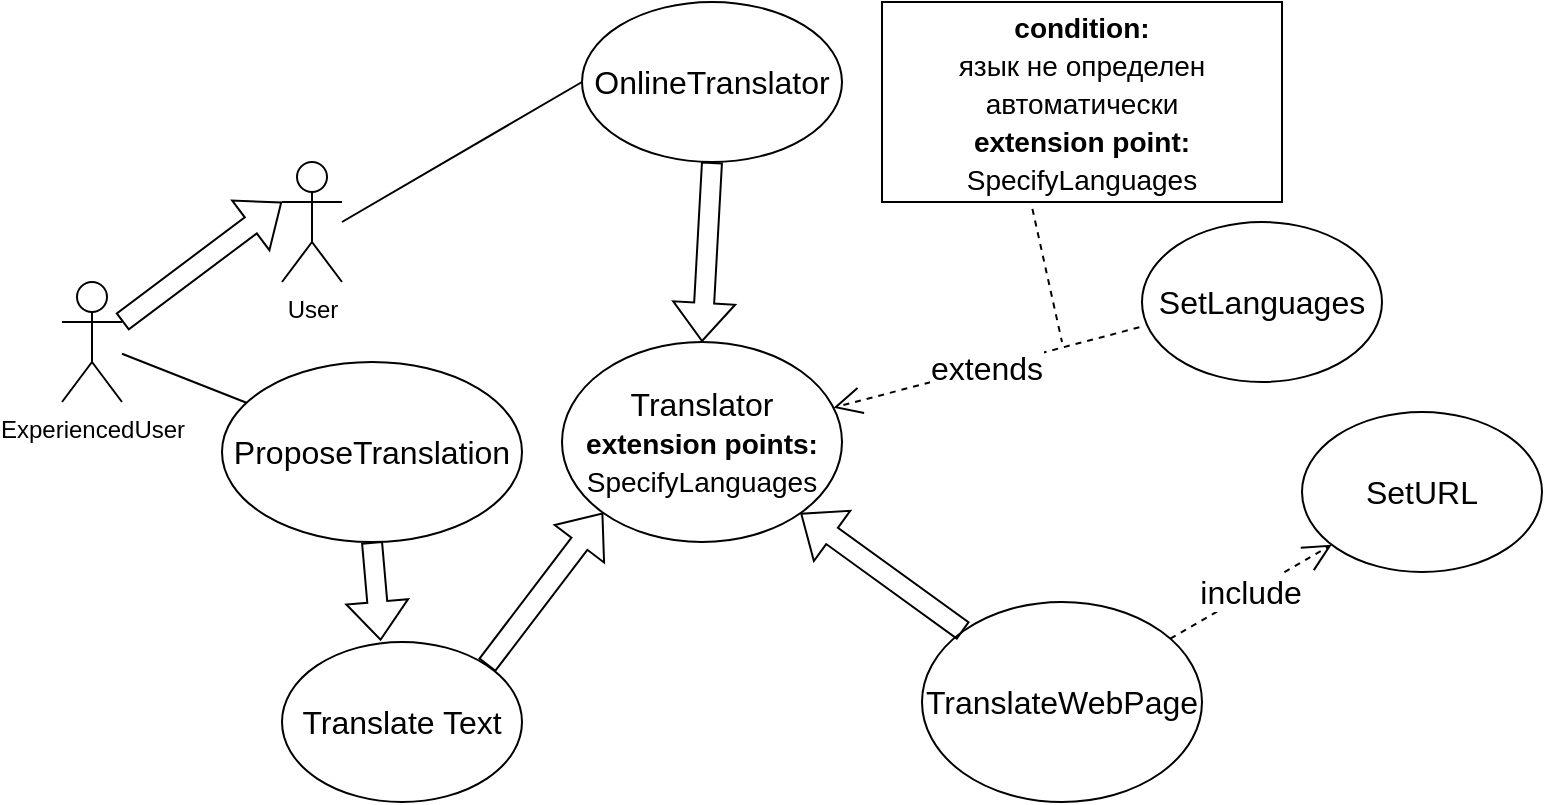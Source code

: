 <mxfile version="20.3.6" type="device"><diagram id="C5RBs43oDa-KdzZeNtuy" name="Page-1"><mxGraphModel dx="782" dy="436" grid="1" gridSize="10" guides="1" tooltips="1" connect="1" arrows="1" fold="1" page="1" pageScale="1" pageWidth="827" pageHeight="1169" math="0" shadow="0"><root><mxCell id="WIyWlLk6GJQsqaUBKTNV-0"/><mxCell id="WIyWlLk6GJQsqaUBKTNV-1" parent="WIyWlLk6GJQsqaUBKTNV-0"/><mxCell id="QViuJ1cYRbkGiKtdCdK4-0" value="User" style="shape=umlActor;verticalLabelPosition=bottom;verticalAlign=top;html=1;outlineConnect=0;" vertex="1" parent="WIyWlLk6GJQsqaUBKTNV-1"><mxGeometry x="170" y="230" width="30" height="60" as="geometry"/></mxCell><mxCell id="QViuJ1cYRbkGiKtdCdK4-3" value="&lt;font style=&quot;font-size: 16px;&quot;&gt;OnlineTranslator&lt;/font&gt;" style="ellipse;whiteSpace=wrap;html=1;" vertex="1" parent="WIyWlLk6GJQsqaUBKTNV-1"><mxGeometry x="320" y="150" width="130" height="80" as="geometry"/></mxCell><mxCell id="QViuJ1cYRbkGiKtdCdK4-7" value="" style="endArrow=none;html=1;rounded=0;fontSize=16;entryX=0;entryY=0.5;entryDx=0;entryDy=0;" edge="1" parent="WIyWlLk6GJQsqaUBKTNV-1" target="QViuJ1cYRbkGiKtdCdK4-3"><mxGeometry width="50" height="50" relative="1" as="geometry"><mxPoint x="200" y="260" as="sourcePoint"/><mxPoint x="340" y="190" as="targetPoint"/></mxGeometry></mxCell><mxCell id="QViuJ1cYRbkGiKtdCdK4-10" value="" style="shape=flexArrow;endArrow=classic;html=1;rounded=0;fontSize=16;entryX=0.5;entryY=0;entryDx=0;entryDy=0;exitX=0.5;exitY=1;exitDx=0;exitDy=0;" edge="1" parent="WIyWlLk6GJQsqaUBKTNV-1" source="QViuJ1cYRbkGiKtdCdK4-3" target="QViuJ1cYRbkGiKtdCdK4-11"><mxGeometry width="50" height="50" relative="1" as="geometry"><mxPoint x="390" y="250" as="sourcePoint"/><mxPoint x="390" y="310" as="targetPoint"/><Array as="points"/></mxGeometry></mxCell><mxCell id="QViuJ1cYRbkGiKtdCdK4-11" value="&lt;font style=&quot;font-size: 16px;&quot;&gt;Translator&lt;br&gt;&lt;font style=&quot;font-size: 14px;&quot;&gt;&lt;b&gt;extension points:&lt;/b&gt;&lt;br&gt;&lt;/font&gt;&lt;font style=&quot;font-size: 14px;&quot;&gt;SpecifyLanguages&lt;/font&gt;&lt;br&gt;&lt;/font&gt;" style="ellipse;whiteSpace=wrap;html=1;" vertex="1" parent="WIyWlLk6GJQsqaUBKTNV-1"><mxGeometry x="310" y="320" width="140" height="100" as="geometry"/></mxCell><mxCell id="QViuJ1cYRbkGiKtdCdK4-17" value="&lt;font style=&quot;font-size: 16px;&quot;&gt;TranslateWebPage&lt;/font&gt;" style="ellipse;whiteSpace=wrap;html=1;" vertex="1" parent="WIyWlLk6GJQsqaUBKTNV-1"><mxGeometry x="490" y="450" width="140" height="100" as="geometry"/></mxCell><mxCell id="QViuJ1cYRbkGiKtdCdK4-21" value="&lt;font style=&quot;font-size: 16px;&quot;&gt;Translate Text&lt;/font&gt;" style="ellipse;whiteSpace=wrap;html=1;" vertex="1" parent="WIyWlLk6GJQsqaUBKTNV-1"><mxGeometry x="170" y="470" width="120" height="80" as="geometry"/></mxCell><mxCell id="QViuJ1cYRbkGiKtdCdK4-24" value="&lt;font style=&quot;font-size: 16px;&quot;&gt;SetURL&lt;/font&gt;" style="ellipse;whiteSpace=wrap;html=1;" vertex="1" parent="WIyWlLk6GJQsqaUBKTNV-1"><mxGeometry x="680" y="355" width="120" height="80" as="geometry"/></mxCell><mxCell id="QViuJ1cYRbkGiKtdCdK4-35" value="include" style="endArrow=open;endSize=12;dashed=1;html=1;rounded=0;fontSize=16;" edge="1" parent="WIyWlLk6GJQsqaUBKTNV-1" source="QViuJ1cYRbkGiKtdCdK4-17" target="QViuJ1cYRbkGiKtdCdK4-24"><mxGeometry width="160" relative="1" as="geometry"><mxPoint x="442.101" y="408.499" as="sourcePoint"/><mxPoint x="650" y="420" as="targetPoint"/></mxGeometry></mxCell><mxCell id="QViuJ1cYRbkGiKtdCdK4-36" value="&lt;font style=&quot;font-size: 16px;&quot;&gt;SetLanguages&lt;/font&gt;" style="ellipse;whiteSpace=wrap;html=1;" vertex="1" parent="WIyWlLk6GJQsqaUBKTNV-1"><mxGeometry x="600" y="260" width="120" height="80" as="geometry"/></mxCell><mxCell id="QViuJ1cYRbkGiKtdCdK4-37" value="extends" style="endArrow=open;endSize=12;dashed=1;html=1;rounded=0;fontSize=16;exitX=-0.011;exitY=0.658;exitDx=0;exitDy=0;exitPerimeter=0;" edge="1" parent="WIyWlLk6GJQsqaUBKTNV-1" source="QViuJ1cYRbkGiKtdCdK4-36" target="QViuJ1cYRbkGiKtdCdK4-11"><mxGeometry width="160" relative="1" as="geometry"><mxPoint x="624.264" y="478.414" as="sourcePoint"/><mxPoint x="470" y="340" as="targetPoint"/></mxGeometry></mxCell><mxCell id="QViuJ1cYRbkGiKtdCdK4-38" value="" style="endArrow=none;dashed=1;html=1;rounded=0;fontSize=16;" edge="1" parent="WIyWlLk6GJQsqaUBKTNV-1"><mxGeometry width="50" height="50" relative="1" as="geometry"><mxPoint x="540" y="230" as="sourcePoint"/><mxPoint x="560" y="320" as="targetPoint"/></mxGeometry></mxCell><mxCell id="QViuJ1cYRbkGiKtdCdK4-39" value="&lt;font style=&quot;font-size: 14px;&quot;&gt;&lt;b&gt;condition:&lt;/b&gt;&lt;br&gt;язык не определен автоматически&lt;br&gt;&lt;b&gt;extension point:&lt;/b&gt;&lt;br&gt;&lt;/font&gt;&lt;font style=&quot;font-size: 14px;&quot;&gt;SpecifyLanguages&lt;/font&gt;" style="rounded=0;whiteSpace=wrap;html=1;fontSize=16;" vertex="1" parent="WIyWlLk6GJQsqaUBKTNV-1"><mxGeometry x="470" y="150" width="200" height="100" as="geometry"/></mxCell><mxCell id="QViuJ1cYRbkGiKtdCdK4-42" value="ExperiencedUser" style="shape=umlActor;verticalLabelPosition=bottom;verticalAlign=top;html=1;outlineConnect=0;" vertex="1" parent="WIyWlLk6GJQsqaUBKTNV-1"><mxGeometry x="60" y="290" width="30" height="60" as="geometry"/></mxCell><mxCell id="QViuJ1cYRbkGiKtdCdK4-45" value="" style="shape=flexArrow;endArrow=classic;html=1;rounded=0;fontSize=16;exitX=1;exitY=0.333;exitDx=0;exitDy=0;exitPerimeter=0;entryX=0;entryY=0.333;entryDx=0;entryDy=0;entryPerimeter=0;" edge="1" parent="WIyWlLk6GJQsqaUBKTNV-1" source="QViuJ1cYRbkGiKtdCdK4-42" target="QViuJ1cYRbkGiKtdCdK4-0"><mxGeometry width="50" height="50" relative="1" as="geometry"><mxPoint x="190" y="160" as="sourcePoint"/><mxPoint x="190" y="220" as="targetPoint"/><Array as="points"/></mxGeometry></mxCell><mxCell id="QViuJ1cYRbkGiKtdCdK4-46" value="" style="shape=flexArrow;endArrow=classic;html=1;rounded=0;fontSize=16;entryX=0;entryY=1;entryDx=0;entryDy=0;exitX=1;exitY=0;exitDx=0;exitDy=0;" edge="1" parent="WIyWlLk6GJQsqaUBKTNV-1" source="QViuJ1cYRbkGiKtdCdK4-21" target="QViuJ1cYRbkGiKtdCdK4-11"><mxGeometry width="50" height="50" relative="1" as="geometry"><mxPoint x="270" y="450" as="sourcePoint"/><mxPoint x="390" y="320" as="targetPoint"/><Array as="points"/></mxGeometry></mxCell><mxCell id="QViuJ1cYRbkGiKtdCdK4-47" value="" style="shape=flexArrow;endArrow=classic;html=1;rounded=0;fontSize=16;" edge="1" parent="WIyWlLk6GJQsqaUBKTNV-1" source="QViuJ1cYRbkGiKtdCdK4-17" target="QViuJ1cYRbkGiKtdCdK4-11"><mxGeometry width="50" height="50" relative="1" as="geometry"><mxPoint x="280" y="460" as="sourcePoint"/><mxPoint x="334.7" y="405.3" as="targetPoint"/><Array as="points"/></mxGeometry></mxCell><mxCell id="QViuJ1cYRbkGiKtdCdK4-50" value="&lt;font style=&quot;font-size: 16px;&quot;&gt;ProposeTranslation&lt;/font&gt;" style="ellipse;whiteSpace=wrap;html=1;" vertex="1" parent="WIyWlLk6GJQsqaUBKTNV-1"><mxGeometry x="140" y="330" width="150" height="90" as="geometry"/></mxCell><mxCell id="QViuJ1cYRbkGiKtdCdK4-51" value="" style="shape=flexArrow;endArrow=classic;html=1;rounded=0;fontSize=16;entryX=0.411;entryY=-0.008;entryDx=0;entryDy=0;exitX=0.5;exitY=1;exitDx=0;exitDy=0;entryPerimeter=0;" edge="1" parent="WIyWlLk6GJQsqaUBKTNV-1" source="QViuJ1cYRbkGiKtdCdK4-50" target="QViuJ1cYRbkGiKtdCdK4-21"><mxGeometry width="50" height="50" relative="1" as="geometry"><mxPoint x="282.426" y="491.716" as="sourcePoint"/><mxPoint x="340.503" y="415.355" as="targetPoint"/><Array as="points"/></mxGeometry></mxCell><mxCell id="QViuJ1cYRbkGiKtdCdK4-52" value="" style="endArrow=none;html=1;rounded=0;fontSize=16;" edge="1" parent="WIyWlLk6GJQsqaUBKTNV-1" source="QViuJ1cYRbkGiKtdCdK4-42" target="QViuJ1cYRbkGiKtdCdK4-50"><mxGeometry width="50" height="50" relative="1" as="geometry"><mxPoint x="210" y="270" as="sourcePoint"/><mxPoint x="330" y="200" as="targetPoint"/></mxGeometry></mxCell></root></mxGraphModel></diagram></mxfile>